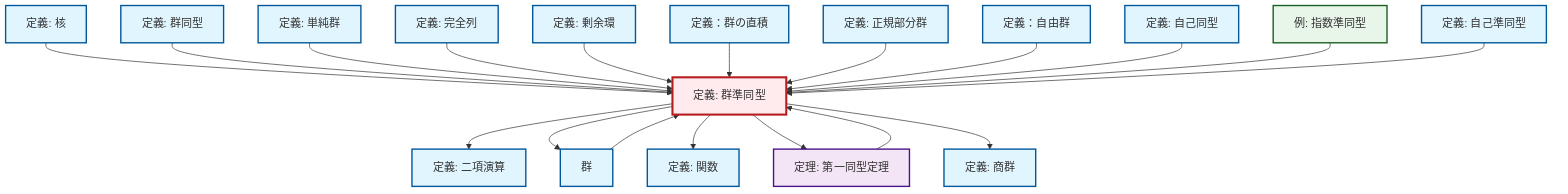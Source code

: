 graph TD
    classDef definition fill:#e1f5fe,stroke:#01579b,stroke-width:2px
    classDef theorem fill:#f3e5f5,stroke:#4a148c,stroke-width:2px
    classDef axiom fill:#fff3e0,stroke:#e65100,stroke-width:2px
    classDef example fill:#e8f5e9,stroke:#1b5e20,stroke-width:2px
    classDef current fill:#ffebee,stroke:#b71c1c,stroke-width:3px
    def-kernel["定義: 核"]:::definition
    def-quotient-ring["定義: 剰余環"]:::definition
    def-direct-product["定義：群の直積"]:::definition
    def-group["群"]:::definition
    def-simple-group["定義: 単純群"]:::definition
    def-function["定義: 関数"]:::definition
    ex-exponential-homomorphism["例: 指数準同型"]:::example
    def-homomorphism["定義: 群準同型"]:::definition
    def-normal-subgroup["定義: 正規部分群"]:::definition
    def-isomorphism["定義: 群同型"]:::definition
    thm-first-isomorphism["定理: 第一同型定理"]:::theorem
    def-endomorphism["定義: 自己準同型"]:::definition
    def-quotient-group["定義: 商群"]:::definition
    def-automorphism["定義: 自己同型"]:::definition
    def-free-group["定義：自由群"]:::definition
    def-exact-sequence["定義: 完全列"]:::definition
    def-binary-operation["定義: 二項演算"]:::definition
    def-homomorphism --> def-binary-operation
    def-kernel --> def-homomorphism
    thm-first-isomorphism --> def-homomorphism
    def-isomorphism --> def-homomorphism
    def-simple-group --> def-homomorphism
    def-group --> def-homomorphism
    def-exact-sequence --> def-homomorphism
    def-quotient-ring --> def-homomorphism
    def-homomorphism --> def-group
    def-homomorphism --> def-function
    def-direct-product --> def-homomorphism
    def-normal-subgroup --> def-homomorphism
    def-free-group --> def-homomorphism
    def-homomorphism --> thm-first-isomorphism
    def-automorphism --> def-homomorphism
    ex-exponential-homomorphism --> def-homomorphism
    def-endomorphism --> def-homomorphism
    def-homomorphism --> def-quotient-group
    class def-homomorphism current